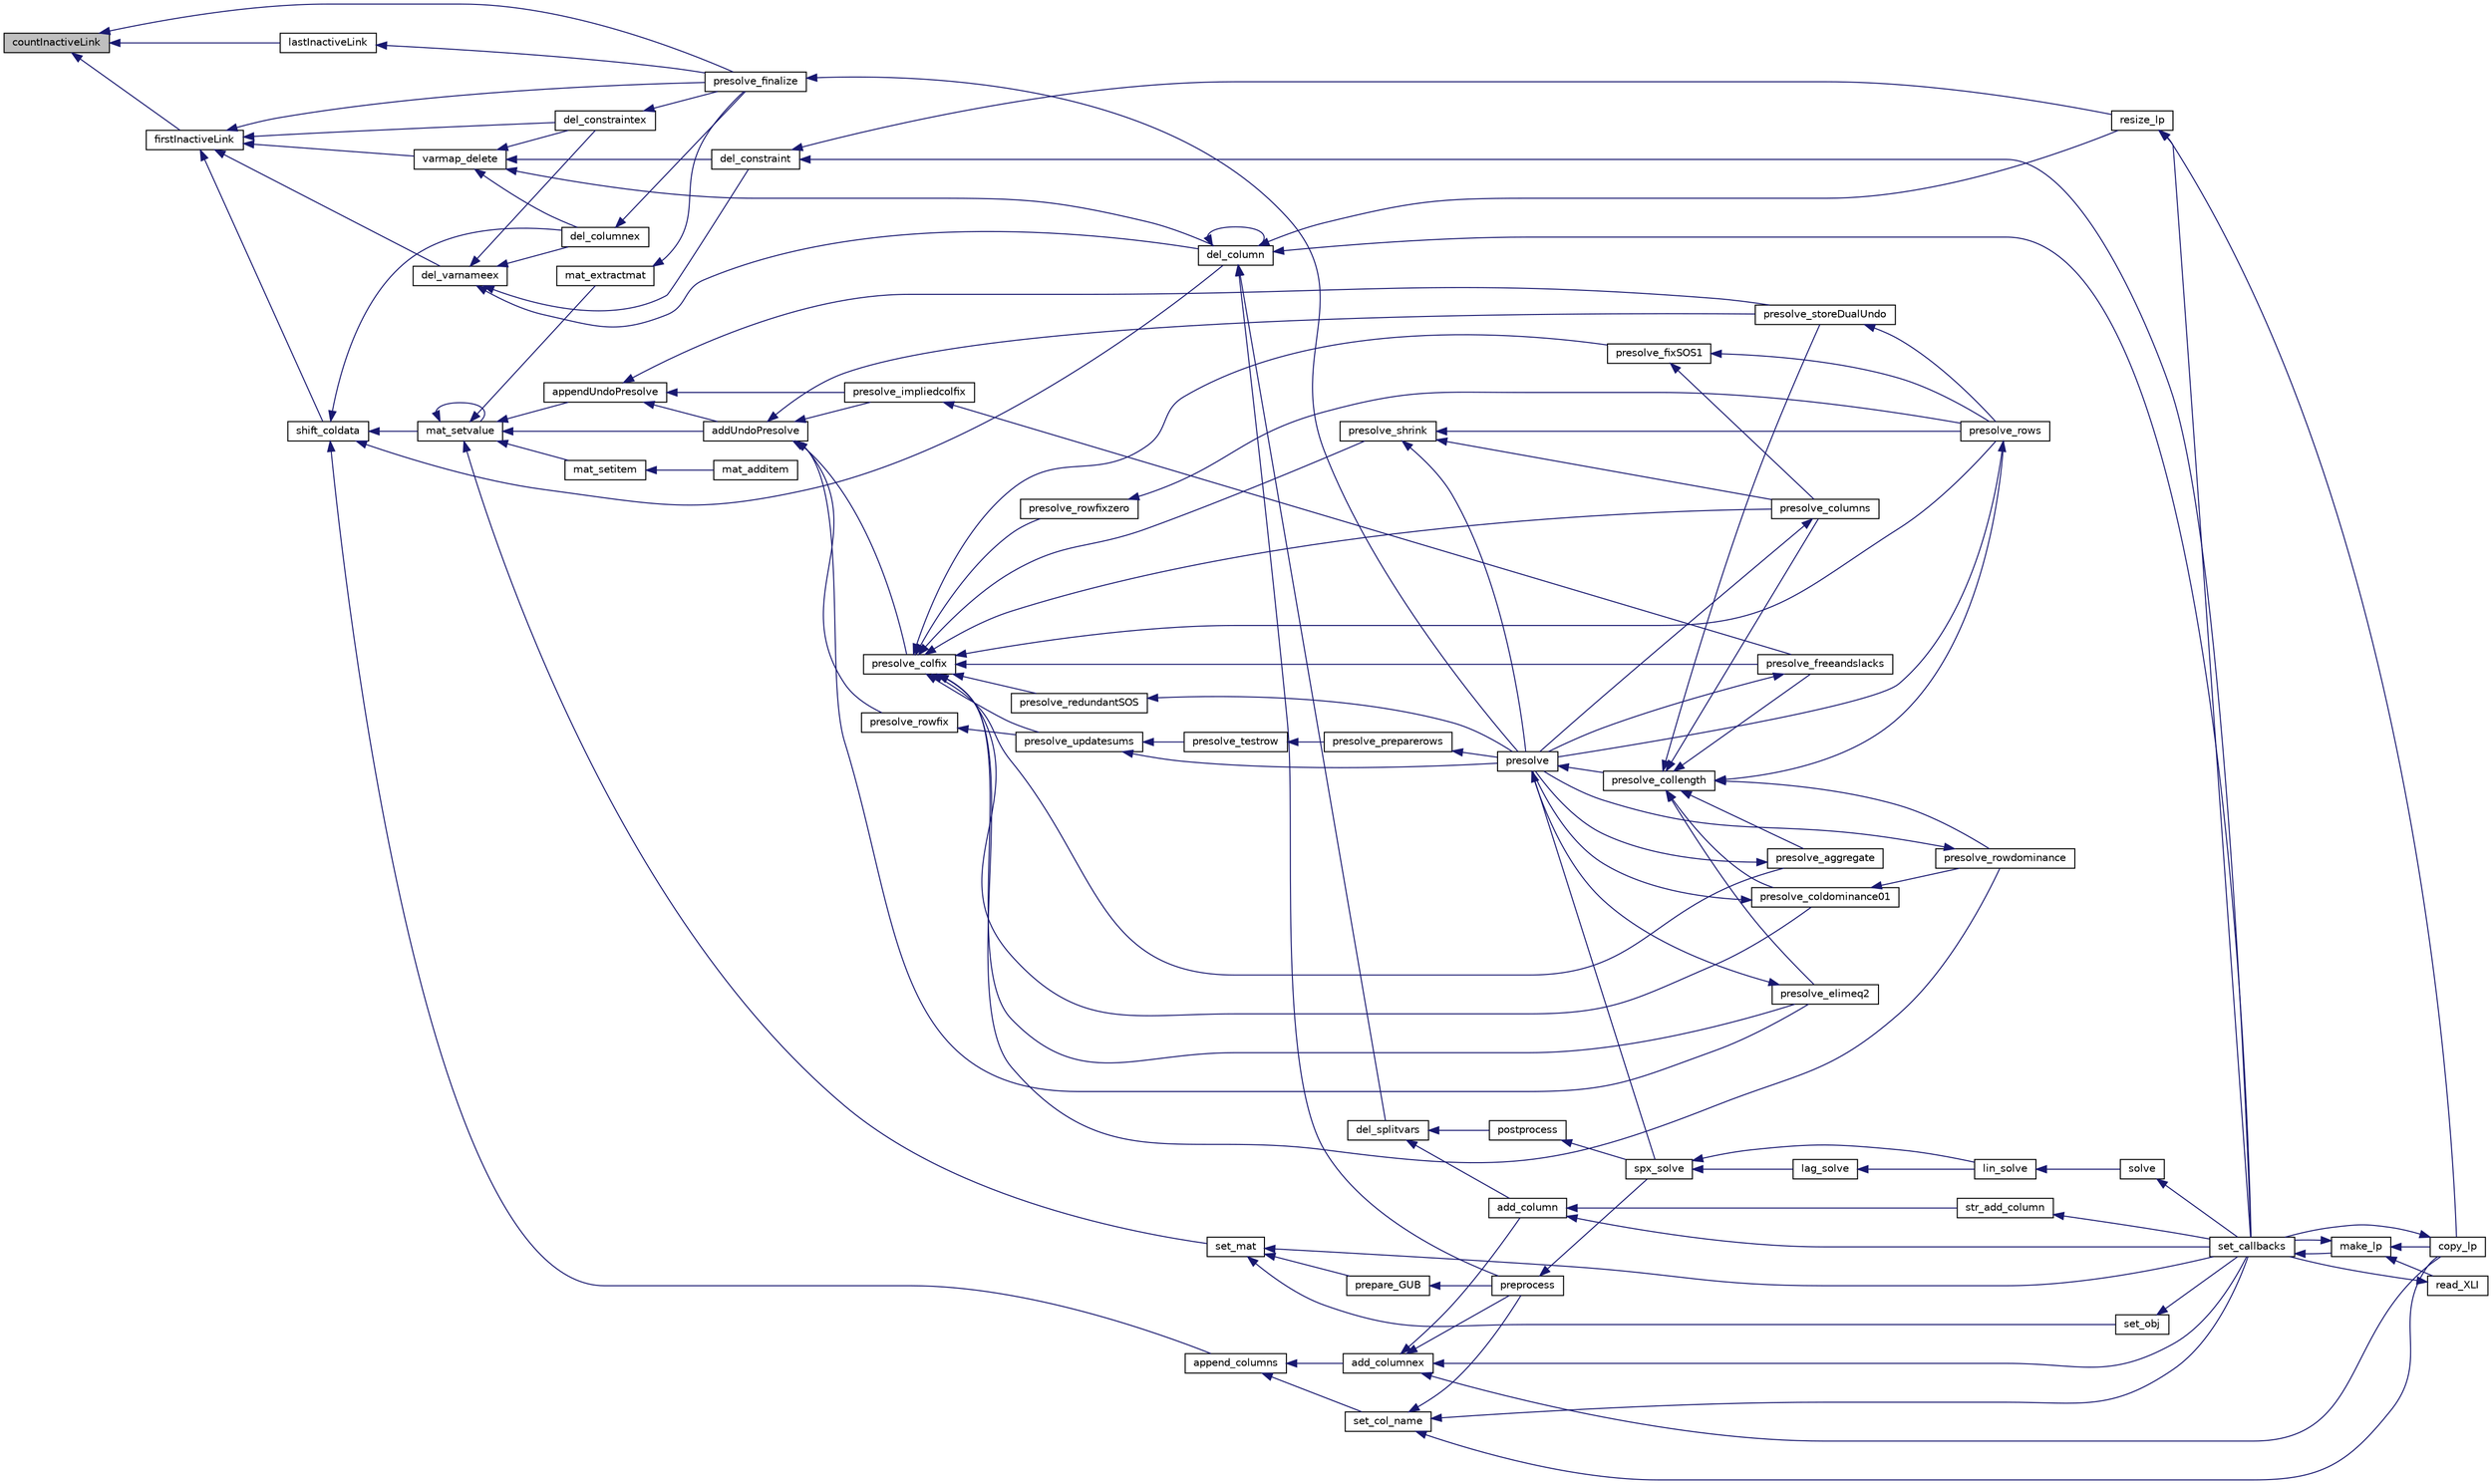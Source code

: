 digraph "countInactiveLink"
{
  edge [fontname="Helvetica",fontsize="10",labelfontname="Helvetica",labelfontsize="10"];
  node [fontname="Helvetica",fontsize="10",shape=record];
  rankdir="LR";
  Node776 [label="countInactiveLink",height=0.2,width=0.4,color="black", fillcolor="grey75", style="filled", fontcolor="black"];
  Node776 -> Node777 [dir="back",color="midnightblue",fontsize="10",style="solid",fontname="Helvetica"];
  Node777 [label="presolve_finalize",height=0.2,width=0.4,color="black", fillcolor="white", style="filled",URL="$d3/da5/lp__presolve_8c.html#a46c3fddf42b480372a735f9cc14c5c38"];
  Node777 -> Node778 [dir="back",color="midnightblue",fontsize="10",style="solid",fontname="Helvetica"];
  Node778 [label="presolve",height=0.2,width=0.4,color="black", fillcolor="white", style="filled",URL="$da/dae/lp__presolve_8h.html#a63c9f891fb867de51e44d08313fdd585"];
  Node778 -> Node779 [dir="back",color="midnightblue",fontsize="10",style="solid",fontname="Helvetica"];
  Node779 [label="presolve_collength",height=0.2,width=0.4,color="black", fillcolor="white", style="filled",URL="$da/dae/lp__presolve_8h.html#a58b595e285879c5d2996a0a6247d9389"];
  Node779 -> Node780 [dir="back",color="midnightblue",fontsize="10",style="solid",fontname="Helvetica"];
  Node780 [label="presolve_storeDualUndo",height=0.2,width=0.4,color="black", fillcolor="white", style="filled",URL="$d3/da5/lp__presolve_8c.html#a1aba0570d1275e34fbd173aa558c4c14"];
  Node780 -> Node781 [dir="back",color="midnightblue",fontsize="10",style="solid",fontname="Helvetica"];
  Node781 [label="presolve_rows",height=0.2,width=0.4,color="black", fillcolor="white", style="filled",URL="$d3/da5/lp__presolve_8c.html#a93c32e563cfede02af08bd1a3d46bd6d"];
  Node781 -> Node778 [dir="back",color="midnightblue",fontsize="10",style="solid",fontname="Helvetica"];
  Node779 -> Node782 [dir="back",color="midnightblue",fontsize="10",style="solid",fontname="Helvetica"];
  Node782 [label="presolve_elimeq2",height=0.2,width=0.4,color="black", fillcolor="white", style="filled",URL="$d3/da5/lp__presolve_8c.html#a7844c56aa332fe22274fffac21b497b8"];
  Node782 -> Node778 [dir="back",color="midnightblue",fontsize="10",style="solid",fontname="Helvetica"];
  Node779 -> Node783 [dir="back",color="midnightblue",fontsize="10",style="solid",fontname="Helvetica"];
  Node783 [label="presolve_rowdominance",height=0.2,width=0.4,color="black", fillcolor="white", style="filled",URL="$d3/da5/lp__presolve_8c.html#a7e03acd96990d99539251375f7faff4a"];
  Node783 -> Node778 [dir="back",color="midnightblue",fontsize="10",style="solid",fontname="Helvetica"];
  Node779 -> Node784 [dir="back",color="midnightblue",fontsize="10",style="solid",fontname="Helvetica"];
  Node784 [label="presolve_coldominance01",height=0.2,width=0.4,color="black", fillcolor="white", style="filled",URL="$d3/da5/lp__presolve_8c.html#a38ba8dae4e0bbdd4ab2ab77f7d146596"];
  Node784 -> Node783 [dir="back",color="midnightblue",fontsize="10",style="solid",fontname="Helvetica"];
  Node784 -> Node778 [dir="back",color="midnightblue",fontsize="10",style="solid",fontname="Helvetica"];
  Node779 -> Node785 [dir="back",color="midnightblue",fontsize="10",style="solid",fontname="Helvetica"];
  Node785 [label="presolve_aggregate",height=0.2,width=0.4,color="black", fillcolor="white", style="filled",URL="$d3/da5/lp__presolve_8c.html#accb9e4202e7222ff4aba91e3c15efa73"];
  Node785 -> Node778 [dir="back",color="midnightblue",fontsize="10",style="solid",fontname="Helvetica"];
  Node779 -> Node786 [dir="back",color="midnightblue",fontsize="10",style="solid",fontname="Helvetica"];
  Node786 [label="presolve_columns",height=0.2,width=0.4,color="black", fillcolor="white", style="filled",URL="$d3/da5/lp__presolve_8c.html#ada5e067bb25106a6d8ecd75d23be8600"];
  Node786 -> Node778 [dir="back",color="midnightblue",fontsize="10",style="solid",fontname="Helvetica"];
  Node779 -> Node787 [dir="back",color="midnightblue",fontsize="10",style="solid",fontname="Helvetica"];
  Node787 [label="presolve_freeandslacks",height=0.2,width=0.4,color="black", fillcolor="white", style="filled",URL="$d3/da5/lp__presolve_8c.html#a62d34320b14c8946670a7fc73a04828a"];
  Node787 -> Node778 [dir="back",color="midnightblue",fontsize="10",style="solid",fontname="Helvetica"];
  Node779 -> Node781 [dir="back",color="midnightblue",fontsize="10",style="solid",fontname="Helvetica"];
  Node778 -> Node788 [dir="back",color="midnightblue",fontsize="10",style="solid",fontname="Helvetica"];
  Node788 [label="spx_solve",height=0.2,width=0.4,color="black", fillcolor="white", style="filled",URL="$d1/d0a/lp__simplex_8h.html#a3effc8b68c1fb21095e7324d83d0dbf7"];
  Node788 -> Node789 [dir="back",color="midnightblue",fontsize="10",style="solid",fontname="Helvetica"];
  Node789 [label="lag_solve",height=0.2,width=0.4,color="black", fillcolor="white", style="filled",URL="$d1/d0a/lp__simplex_8h.html#a320e9e82c06466267a7cb7844c7767b8"];
  Node789 -> Node790 [dir="back",color="midnightblue",fontsize="10",style="solid",fontname="Helvetica"];
  Node790 [label="lin_solve",height=0.2,width=0.4,color="black", fillcolor="white", style="filled",URL="$d1/d0a/lp__simplex_8h.html#a794b0beb471eb7ece9a694717b65b947"];
  Node790 -> Node791 [dir="back",color="midnightblue",fontsize="10",style="solid",fontname="Helvetica"];
  Node791 [label="solve",height=0.2,width=0.4,color="black", fillcolor="white", style="filled",URL="$df/df7/lp__lib_8h.html#a0f4da3a192397e77e6fe92704d4fad3f"];
  Node791 -> Node792 [dir="back",color="midnightblue",fontsize="10",style="solid",fontname="Helvetica"];
  Node792 [label="set_callbacks",height=0.2,width=0.4,color="black", fillcolor="white", style="filled",URL="$df/df7/lp__lib_8h.html#a929e8acb9704f61e16927c915c15cd07"];
  Node792 -> Node793 [dir="back",color="midnightblue",fontsize="10",style="solid",fontname="Helvetica"];
  Node793 [label="make_lp",height=0.2,width=0.4,color="black", fillcolor="white", style="filled",URL="$df/df7/lp__lib_8h.html#a68a0333d84dd944f67e2a0ec72e346a9"];
  Node793 -> Node794 [dir="back",color="midnightblue",fontsize="10",style="solid",fontname="Helvetica"];
  Node794 [label="copy_lp",height=0.2,width=0.4,color="black", fillcolor="white", style="filled",URL="$df/df7/lp__lib_8h.html#aca83ecdbc200b414db491306f3070ae9"];
  Node794 -> Node792 [dir="back",color="midnightblue",fontsize="10",style="solid",fontname="Helvetica"];
  Node793 -> Node792 [dir="back",color="midnightblue",fontsize="10",style="solid",fontname="Helvetica"];
  Node793 -> Node795 [dir="back",color="midnightblue",fontsize="10",style="solid",fontname="Helvetica"];
  Node795 [label="read_XLI",height=0.2,width=0.4,color="black", fillcolor="white", style="filled",URL="$df/df7/lp__lib_8h.html#a351dd803960ab0dae2b39f2c65d3a58d"];
  Node795 -> Node792 [dir="back",color="midnightblue",fontsize="10",style="solid",fontname="Helvetica"];
  Node788 -> Node790 [dir="back",color="midnightblue",fontsize="10",style="solid",fontname="Helvetica"];
  Node776 -> Node796 [dir="back",color="midnightblue",fontsize="10",style="solid",fontname="Helvetica"];
  Node796 [label="firstInactiveLink",height=0.2,width=0.4,color="black", fillcolor="white", style="filled",URL="$d0/da2/lp__utils_8h.html#a96fd51e087f46e26646eb19f5db9e95d"];
  Node796 -> Node797 [dir="back",color="midnightblue",fontsize="10",style="solid",fontname="Helvetica"];
  Node797 [label="varmap_delete",height=0.2,width=0.4,color="black", fillcolor="white", style="filled",URL="$df/df7/lp__lib_8h.html#a3c69f685f06afebbe3537cfbeedba2f0"];
  Node797 -> Node798 [dir="back",color="midnightblue",fontsize="10",style="solid",fontname="Helvetica"];
  Node798 [label="del_constraintex",height=0.2,width=0.4,color="black", fillcolor="white", style="filled",URL="$df/df7/lp__lib_8h.html#a2a32aced43a16f309da4d2d1e6861781"];
  Node798 -> Node777 [dir="back",color="midnightblue",fontsize="10",style="solid",fontname="Helvetica"];
  Node797 -> Node799 [dir="back",color="midnightblue",fontsize="10",style="solid",fontname="Helvetica"];
  Node799 [label="del_constraint",height=0.2,width=0.4,color="black", fillcolor="white", style="filled",URL="$df/df7/lp__lib_8h.html#a99c3e334739c620d7c3fa94ab2d45823"];
  Node799 -> Node800 [dir="back",color="midnightblue",fontsize="10",style="solid",fontname="Helvetica"];
  Node800 [label="resize_lp",height=0.2,width=0.4,color="black", fillcolor="white", style="filled",URL="$df/df7/lp__lib_8h.html#a3888240fa3e60fcc781ce5139d41225d"];
  Node800 -> Node794 [dir="back",color="midnightblue",fontsize="10",style="solid",fontname="Helvetica"];
  Node800 -> Node792 [dir="back",color="midnightblue",fontsize="10",style="solid",fontname="Helvetica"];
  Node799 -> Node792 [dir="back",color="midnightblue",fontsize="10",style="solid",fontname="Helvetica"];
  Node797 -> Node801 [dir="back",color="midnightblue",fontsize="10",style="solid",fontname="Helvetica"];
  Node801 [label="del_columnex",height=0.2,width=0.4,color="black", fillcolor="white", style="filled",URL="$df/df7/lp__lib_8h.html#a156f55cae7e764cc6292bbaeb443d51a"];
  Node801 -> Node777 [dir="back",color="midnightblue",fontsize="10",style="solid",fontname="Helvetica"];
  Node797 -> Node802 [dir="back",color="midnightblue",fontsize="10",style="solid",fontname="Helvetica"];
  Node802 [label="del_column",height=0.2,width=0.4,color="black", fillcolor="white", style="filled",URL="$df/df7/lp__lib_8h.html#a19ffee388cd896f1a87a8dd6292e505e"];
  Node802 -> Node800 [dir="back",color="midnightblue",fontsize="10",style="solid",fontname="Helvetica"];
  Node802 -> Node803 [dir="back",color="midnightblue",fontsize="10",style="solid",fontname="Helvetica"];
  Node803 [label="del_splitvars",height=0.2,width=0.4,color="black", fillcolor="white", style="filled",URL="$d4/d79/lp__lib_8c.html#a5ff16cef0653b3cc0f2a20cb07200dbc"];
  Node803 -> Node804 [dir="back",color="midnightblue",fontsize="10",style="solid",fontname="Helvetica"];
  Node804 [label="add_column",height=0.2,width=0.4,color="black", fillcolor="white", style="filled",URL="$df/df7/lp__lib_8h.html#ab0aae6678125797fe5acd4d9e4ec5ada"];
  Node804 -> Node805 [dir="back",color="midnightblue",fontsize="10",style="solid",fontname="Helvetica"];
  Node805 [label="str_add_column",height=0.2,width=0.4,color="black", fillcolor="white", style="filled",URL="$df/df7/lp__lib_8h.html#a8e97e48b7672e3a822758f53b897b960"];
  Node805 -> Node792 [dir="back",color="midnightblue",fontsize="10",style="solid",fontname="Helvetica"];
  Node804 -> Node792 [dir="back",color="midnightblue",fontsize="10",style="solid",fontname="Helvetica"];
  Node803 -> Node806 [dir="back",color="midnightblue",fontsize="10",style="solid",fontname="Helvetica"];
  Node806 [label="postprocess",height=0.2,width=0.4,color="black", fillcolor="white", style="filled",URL="$df/df7/lp__lib_8h.html#a0893b5f8a2432dd38800b54ec8ca0332"];
  Node806 -> Node788 [dir="back",color="midnightblue",fontsize="10",style="solid",fontname="Helvetica"];
  Node802 -> Node802 [dir="back",color="midnightblue",fontsize="10",style="solid",fontname="Helvetica"];
  Node802 -> Node792 [dir="back",color="midnightblue",fontsize="10",style="solid",fontname="Helvetica"];
  Node802 -> Node807 [dir="back",color="midnightblue",fontsize="10",style="solid",fontname="Helvetica"];
  Node807 [label="preprocess",height=0.2,width=0.4,color="black", fillcolor="white", style="filled",URL="$df/df7/lp__lib_8h.html#a97c637125d89c31df9c86d5b091567be"];
  Node807 -> Node788 [dir="back",color="midnightblue",fontsize="10",style="solid",fontname="Helvetica"];
  Node796 -> Node808 [dir="back",color="midnightblue",fontsize="10",style="solid",fontname="Helvetica"];
  Node808 [label="shift_coldata",height=0.2,width=0.4,color="black", fillcolor="white", style="filled",URL="$df/df7/lp__lib_8h.html#a9ed027fc60643c153c2413f96fabd3d6"];
  Node808 -> Node809 [dir="back",color="midnightblue",fontsize="10",style="solid",fontname="Helvetica"];
  Node809 [label="append_columns",height=0.2,width=0.4,color="black", fillcolor="white", style="filled",URL="$df/df7/lp__lib_8h.html#af2eb621df330da05b8dbe0f492de947c"];
  Node809 -> Node810 [dir="back",color="midnightblue",fontsize="10",style="solid",fontname="Helvetica"];
  Node810 [label="add_columnex",height=0.2,width=0.4,color="black", fillcolor="white", style="filled",URL="$df/df7/lp__lib_8h.html#a2f59f71c70b34d6198979dd6652f2dbd"];
  Node810 -> Node794 [dir="back",color="midnightblue",fontsize="10",style="solid",fontname="Helvetica"];
  Node810 -> Node804 [dir="back",color="midnightblue",fontsize="10",style="solid",fontname="Helvetica"];
  Node810 -> Node792 [dir="back",color="midnightblue",fontsize="10",style="solid",fontname="Helvetica"];
  Node810 -> Node807 [dir="back",color="midnightblue",fontsize="10",style="solid",fontname="Helvetica"];
  Node809 -> Node811 [dir="back",color="midnightblue",fontsize="10",style="solid",fontname="Helvetica"];
  Node811 [label="set_col_name",height=0.2,width=0.4,color="black", fillcolor="white", style="filled",URL="$df/df7/lp__lib_8h.html#a751584b8fc5364188ce4cfedd22a41f0"];
  Node811 -> Node794 [dir="back",color="midnightblue",fontsize="10",style="solid",fontname="Helvetica"];
  Node811 -> Node792 [dir="back",color="midnightblue",fontsize="10",style="solid",fontname="Helvetica"];
  Node811 -> Node807 [dir="back",color="midnightblue",fontsize="10",style="solid",fontname="Helvetica"];
  Node808 -> Node801 [dir="back",color="midnightblue",fontsize="10",style="solid",fontname="Helvetica"];
  Node808 -> Node802 [dir="back",color="midnightblue",fontsize="10",style="solid",fontname="Helvetica"];
  Node808 -> Node812 [dir="back",color="midnightblue",fontsize="10",style="solid",fontname="Helvetica"];
  Node812 [label="mat_setvalue",height=0.2,width=0.4,color="black", fillcolor="white", style="filled",URL="$d0/d48/lp__matrix_8h.html#a3cf5f70351e501251681b113289293da"];
  Node812 -> Node813 [dir="back",color="midnightblue",fontsize="10",style="solid",fontname="Helvetica"];
  Node813 [label="set_mat",height=0.2,width=0.4,color="black", fillcolor="white", style="filled",URL="$df/df7/lp__lib_8h.html#a21ce2e5c2697a784e679f1b3ae596d92"];
  Node813 -> Node814 [dir="back",color="midnightblue",fontsize="10",style="solid",fontname="Helvetica"];
  Node814 [label="set_obj",height=0.2,width=0.4,color="black", fillcolor="white", style="filled",URL="$df/df7/lp__lib_8h.html#aa23a77296dfa4c4350f59de4eb2dd793"];
  Node814 -> Node792 [dir="back",color="midnightblue",fontsize="10",style="solid",fontname="Helvetica"];
  Node813 -> Node792 [dir="back",color="midnightblue",fontsize="10",style="solid",fontname="Helvetica"];
  Node813 -> Node815 [dir="back",color="midnightblue",fontsize="10",style="solid",fontname="Helvetica"];
  Node815 [label="prepare_GUB",height=0.2,width=0.4,color="black", fillcolor="white", style="filled",URL="$df/df7/lp__lib_8h.html#aa8871fd842850304a627fbe3be7d31fb"];
  Node815 -> Node807 [dir="back",color="midnightblue",fontsize="10",style="solid",fontname="Helvetica"];
  Node812 -> Node816 [dir="back",color="midnightblue",fontsize="10",style="solid",fontname="Helvetica"];
  Node816 [label="mat_extractmat",height=0.2,width=0.4,color="black", fillcolor="white", style="filled",URL="$d0/d48/lp__matrix_8h.html#a8fe5b95ea2aa30bba3f5050534e4c420"];
  Node816 -> Node777 [dir="back",color="midnightblue",fontsize="10",style="solid",fontname="Helvetica"];
  Node812 -> Node817 [dir="back",color="midnightblue",fontsize="10",style="solid",fontname="Helvetica"];
  Node817 [label="mat_setitem",height=0.2,width=0.4,color="black", fillcolor="white", style="filled",URL="$d0/d48/lp__matrix_8h.html#ac8defba940597273d1e2f41af9c4fdd6"];
  Node817 -> Node818 [dir="back",color="midnightblue",fontsize="10",style="solid",fontname="Helvetica"];
  Node818 [label="mat_additem",height=0.2,width=0.4,color="black", fillcolor="white", style="filled",URL="$d0/d48/lp__matrix_8h.html#adae88f0f1d337755cfa985774c30135f"];
  Node812 -> Node812 [dir="back",color="midnightblue",fontsize="10",style="solid",fontname="Helvetica"];
  Node812 -> Node819 [dir="back",color="midnightblue",fontsize="10",style="solid",fontname="Helvetica"];
  Node819 [label="appendUndoPresolve",height=0.2,width=0.4,color="black", fillcolor="white", style="filled",URL="$d0/d48/lp__matrix_8h.html#aa8e38f815c9cbd06ef78e67a7f0cb056"];
  Node819 -> Node820 [dir="back",color="midnightblue",fontsize="10",style="solid",fontname="Helvetica"];
  Node820 [label="addUndoPresolve",height=0.2,width=0.4,color="black", fillcolor="white", style="filled",URL="$d0/d48/lp__matrix_8h.html#a1d2df317ce9ff9f7d2175c6f4f5998fd"];
  Node820 -> Node780 [dir="back",color="midnightblue",fontsize="10",style="solid",fontname="Helvetica"];
  Node820 -> Node821 [dir="back",color="midnightblue",fontsize="10",style="solid",fontname="Helvetica"];
  Node821 [label="presolve_rowfix",height=0.2,width=0.4,color="black", fillcolor="white", style="filled",URL="$d3/da5/lp__presolve_8c.html#a520eef3ceedd449b38f7efcba96f8f9d"];
  Node821 -> Node822 [dir="back",color="midnightblue",fontsize="10",style="solid",fontname="Helvetica"];
  Node822 [label="presolve_updatesums",height=0.2,width=0.4,color="black", fillcolor="white", style="filled",URL="$da/dae/lp__presolve_8h.html#a48aae6398bfe8f3779631422b53e0f2c"];
  Node822 -> Node823 [dir="back",color="midnightblue",fontsize="10",style="solid",fontname="Helvetica"];
  Node823 [label="presolve_testrow",height=0.2,width=0.4,color="black", fillcolor="white", style="filled",URL="$d3/da5/lp__presolve_8c.html#ad41ebd5dd7c996f3138eacf6bbf4484f"];
  Node823 -> Node824 [dir="back",color="midnightblue",fontsize="10",style="solid",fontname="Helvetica"];
  Node824 [label="presolve_preparerows",height=0.2,width=0.4,color="black", fillcolor="white", style="filled",URL="$d3/da5/lp__presolve_8c.html#a8907ce5b9083799d1f9b1245a265a104"];
  Node824 -> Node778 [dir="back",color="midnightblue",fontsize="10",style="solid",fontname="Helvetica"];
  Node822 -> Node778 [dir="back",color="midnightblue",fontsize="10",style="solid",fontname="Helvetica"];
  Node820 -> Node825 [dir="back",color="midnightblue",fontsize="10",style="solid",fontname="Helvetica"];
  Node825 [label="presolve_colfix",height=0.2,width=0.4,color="black", fillcolor="white", style="filled",URL="$da/dae/lp__presolve_8h.html#a5ac5af2f2db21d53c5a0655080959a42"];
  Node825 -> Node826 [dir="back",color="midnightblue",fontsize="10",style="solid",fontname="Helvetica"];
  Node826 [label="presolve_shrink",height=0.2,width=0.4,color="black", fillcolor="white", style="filled",URL="$da/dae/lp__presolve_8h.html#a0af83f2ddc82962e4531d33df40823b4"];
  Node826 -> Node786 [dir="back",color="midnightblue",fontsize="10",style="solid",fontname="Helvetica"];
  Node826 -> Node781 [dir="back",color="midnightblue",fontsize="10",style="solid",fontname="Helvetica"];
  Node826 -> Node778 [dir="back",color="midnightblue",fontsize="10",style="solid",fontname="Helvetica"];
  Node825 -> Node827 [dir="back",color="midnightblue",fontsize="10",style="solid",fontname="Helvetica"];
  Node827 [label="presolve_redundantSOS",height=0.2,width=0.4,color="black", fillcolor="white", style="filled",URL="$d3/da5/lp__presolve_8c.html#a59de989fa2e2b3a1c70900138341444c"];
  Node827 -> Node778 [dir="back",color="midnightblue",fontsize="10",style="solid",fontname="Helvetica"];
  Node825 -> Node828 [dir="back",color="midnightblue",fontsize="10",style="solid",fontname="Helvetica"];
  Node828 [label="presolve_fixSOS1",height=0.2,width=0.4,color="black", fillcolor="white", style="filled",URL="$d3/da5/lp__presolve_8c.html#afe23851dfda31715aa642bf989e12ffc"];
  Node828 -> Node786 [dir="back",color="midnightblue",fontsize="10",style="solid",fontname="Helvetica"];
  Node828 -> Node781 [dir="back",color="midnightblue",fontsize="10",style="solid",fontname="Helvetica"];
  Node825 -> Node829 [dir="back",color="midnightblue",fontsize="10",style="solid",fontname="Helvetica"];
  Node829 [label="presolve_rowfixzero",height=0.2,width=0.4,color="black", fillcolor="white", style="filled",URL="$d3/da5/lp__presolve_8c.html#a4f192a0462d482c119b3966df893497c"];
  Node829 -> Node781 [dir="back",color="midnightblue",fontsize="10",style="solid",fontname="Helvetica"];
  Node825 -> Node782 [dir="back",color="midnightblue",fontsize="10",style="solid",fontname="Helvetica"];
  Node825 -> Node822 [dir="back",color="midnightblue",fontsize="10",style="solid",fontname="Helvetica"];
  Node825 -> Node783 [dir="back",color="midnightblue",fontsize="10",style="solid",fontname="Helvetica"];
  Node825 -> Node784 [dir="back",color="midnightblue",fontsize="10",style="solid",fontname="Helvetica"];
  Node825 -> Node785 [dir="back",color="midnightblue",fontsize="10",style="solid",fontname="Helvetica"];
  Node825 -> Node786 [dir="back",color="midnightblue",fontsize="10",style="solid",fontname="Helvetica"];
  Node825 -> Node787 [dir="back",color="midnightblue",fontsize="10",style="solid",fontname="Helvetica"];
  Node825 -> Node781 [dir="back",color="midnightblue",fontsize="10",style="solid",fontname="Helvetica"];
  Node820 -> Node782 [dir="back",color="midnightblue",fontsize="10",style="solid",fontname="Helvetica"];
  Node820 -> Node830 [dir="back",color="midnightblue",fontsize="10",style="solid",fontname="Helvetica"];
  Node830 [label="presolve_impliedcolfix",height=0.2,width=0.4,color="black", fillcolor="white", style="filled",URL="$d3/da5/lp__presolve_8c.html#a25320b5f693a313addfb4d08c8d8a4fc"];
  Node830 -> Node787 [dir="back",color="midnightblue",fontsize="10",style="solid",fontname="Helvetica"];
  Node819 -> Node780 [dir="back",color="midnightblue",fontsize="10",style="solid",fontname="Helvetica"];
  Node819 -> Node830 [dir="back",color="midnightblue",fontsize="10",style="solid",fontname="Helvetica"];
  Node812 -> Node820 [dir="back",color="midnightblue",fontsize="10",style="solid",fontname="Helvetica"];
  Node796 -> Node798 [dir="back",color="midnightblue",fontsize="10",style="solid",fontname="Helvetica"];
  Node796 -> Node831 [dir="back",color="midnightblue",fontsize="10",style="solid",fontname="Helvetica"];
  Node831 [label="del_varnameex",height=0.2,width=0.4,color="black", fillcolor="white", style="filled",URL="$df/df7/lp__lib_8h.html#a07aecb614f2544a48a998497d99428b3"];
  Node831 -> Node798 [dir="back",color="midnightblue",fontsize="10",style="solid",fontname="Helvetica"];
  Node831 -> Node799 [dir="back",color="midnightblue",fontsize="10",style="solid",fontname="Helvetica"];
  Node831 -> Node801 [dir="back",color="midnightblue",fontsize="10",style="solid",fontname="Helvetica"];
  Node831 -> Node802 [dir="back",color="midnightblue",fontsize="10",style="solid",fontname="Helvetica"];
  Node796 -> Node777 [dir="back",color="midnightblue",fontsize="10",style="solid",fontname="Helvetica"];
  Node776 -> Node832 [dir="back",color="midnightblue",fontsize="10",style="solid",fontname="Helvetica"];
  Node832 [label="lastInactiveLink",height=0.2,width=0.4,color="black", fillcolor="white", style="filled",URL="$d0/da2/lp__utils_8h.html#a20d3cc0e5bbac9a50bad03b585c5680e"];
  Node832 -> Node777 [dir="back",color="midnightblue",fontsize="10",style="solid",fontname="Helvetica"];
}
